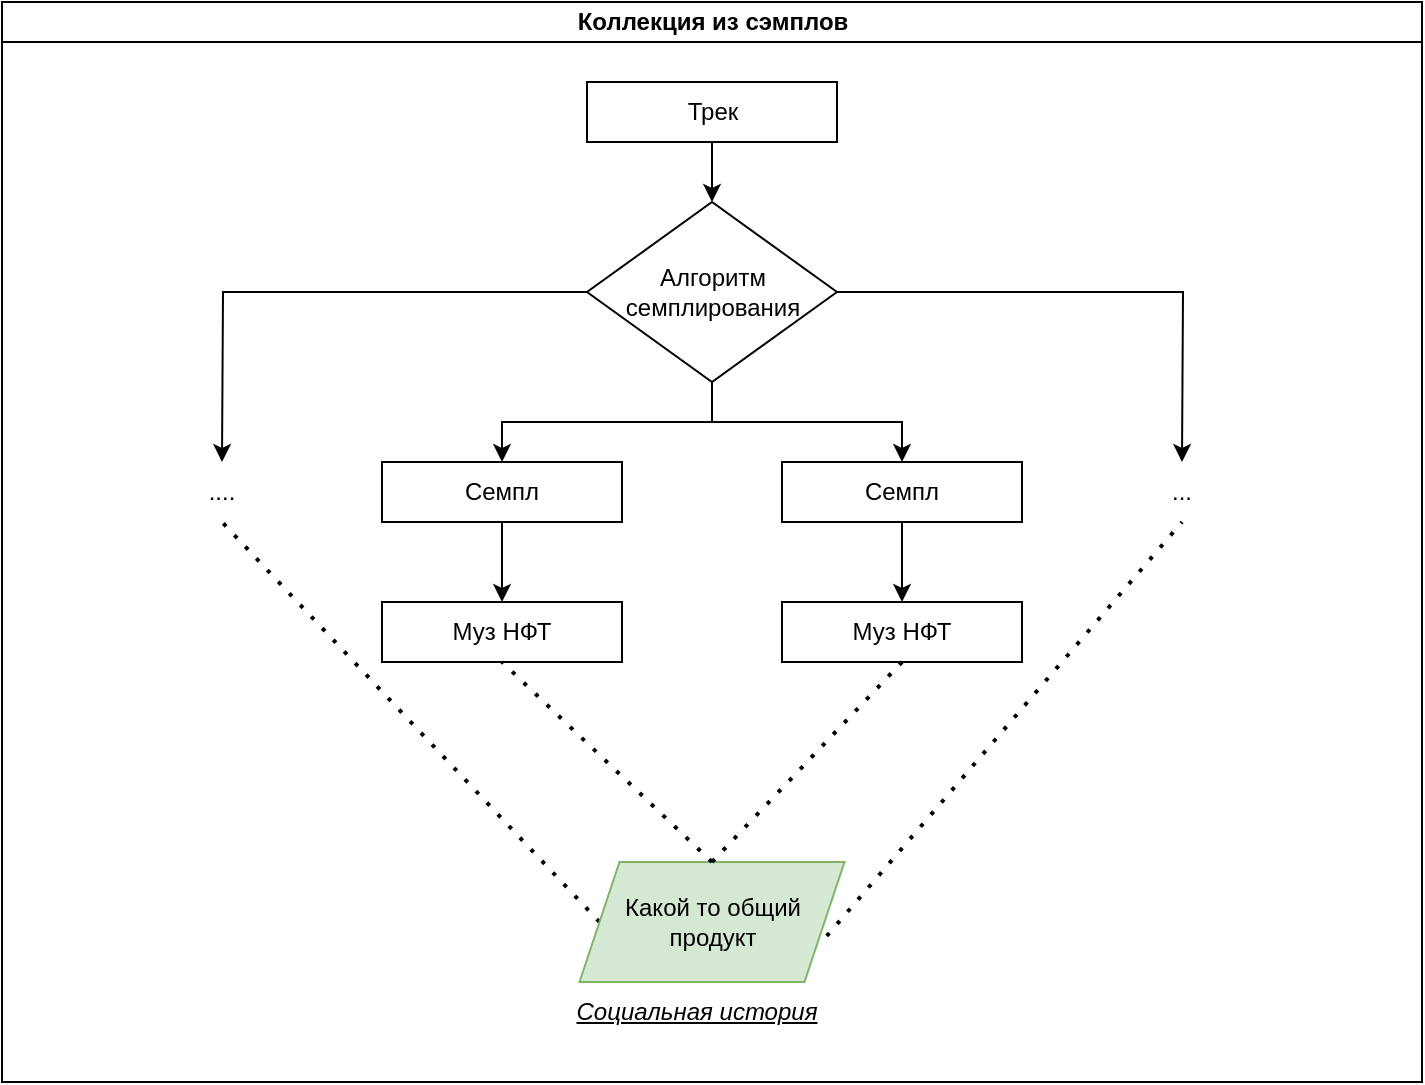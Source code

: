 <mxfile version="19.0.3" type="github">
  <diagram id="prtHgNgQTEPvFCAcTncT" name="Page-1">
    <mxGraphModel dx="788" dy="393" grid="1" gridSize="10" guides="1" tooltips="1" connect="1" arrows="1" fold="1" page="1" pageScale="1" pageWidth="827" pageHeight="1169" math="0" shadow="0">
      <root>
        <mxCell id="0" />
        <mxCell id="1" parent="0" />
        <mxCell id="dNxyNK7c78bLwvsdeMH5-11" value="Коллекция из сэмплов" style="swimlane;html=1;startSize=20;horizontal=1;containerType=tree;glass=0;" parent="1" vertex="1">
          <mxGeometry x="50" y="30" width="710" height="540" as="geometry" />
        </mxCell>
        <mxCell id="DcbLA-Xsh4hKNOqJJlx9-2" value="Трек" style="rounded=0;whiteSpace=wrap;html=1;" vertex="1" parent="dNxyNK7c78bLwvsdeMH5-11">
          <mxGeometry x="292.5" y="40" width="125" height="30" as="geometry" />
        </mxCell>
        <mxCell id="DcbLA-Xsh4hKNOqJJlx9-6" style="edgeStyle=orthogonalEdgeStyle;rounded=0;orthogonalLoop=1;jettySize=auto;html=1;entryX=0.5;entryY=0;entryDx=0;entryDy=0;" edge="1" parent="dNxyNK7c78bLwvsdeMH5-11" source="DcbLA-Xsh4hKNOqJJlx9-4" target="DcbLA-Xsh4hKNOqJJlx9-5">
          <mxGeometry relative="1" as="geometry" />
        </mxCell>
        <mxCell id="DcbLA-Xsh4hKNOqJJlx9-10" style="edgeStyle=orthogonalEdgeStyle;rounded=0;orthogonalLoop=1;jettySize=auto;html=1;entryX=0.5;entryY=0;entryDx=0;entryDy=0;" edge="1" parent="dNxyNK7c78bLwvsdeMH5-11" source="DcbLA-Xsh4hKNOqJJlx9-4" target="DcbLA-Xsh4hKNOqJJlx9-9">
          <mxGeometry relative="1" as="geometry" />
        </mxCell>
        <mxCell id="DcbLA-Xsh4hKNOqJJlx9-4" value="Алгоритм&lt;br&gt;семплирования" style="rhombus;whiteSpace=wrap;html=1;direction=south;" vertex="1" parent="dNxyNK7c78bLwvsdeMH5-11">
          <mxGeometry x="292.5" y="100" width="125" height="90" as="geometry" />
        </mxCell>
        <mxCell id="DcbLA-Xsh4hKNOqJJlx9-17" style="edgeStyle=orthogonalEdgeStyle;rounded=0;orthogonalLoop=1;jettySize=auto;html=1;" edge="1" parent="dNxyNK7c78bLwvsdeMH5-11" source="DcbLA-Xsh4hKNOqJJlx9-5" target="DcbLA-Xsh4hKNOqJJlx9-16">
          <mxGeometry relative="1" as="geometry" />
        </mxCell>
        <mxCell id="DcbLA-Xsh4hKNOqJJlx9-5" value="Семпл" style="rounded=0;whiteSpace=wrap;html=1;" vertex="1" parent="dNxyNK7c78bLwvsdeMH5-11">
          <mxGeometry x="190" y="230" width="120" height="30" as="geometry" />
        </mxCell>
        <mxCell id="DcbLA-Xsh4hKNOqJJlx9-22" style="edgeStyle=orthogonalEdgeStyle;rounded=0;orthogonalLoop=1;jettySize=auto;html=1;entryX=0.5;entryY=0;entryDx=0;entryDy=0;" edge="1" parent="dNxyNK7c78bLwvsdeMH5-11" source="DcbLA-Xsh4hKNOqJJlx9-9" target="DcbLA-Xsh4hKNOqJJlx9-21">
          <mxGeometry relative="1" as="geometry" />
        </mxCell>
        <mxCell id="DcbLA-Xsh4hKNOqJJlx9-9" value="Семпл" style="rounded=0;whiteSpace=wrap;html=1;" vertex="1" parent="dNxyNK7c78bLwvsdeMH5-11">
          <mxGeometry x="390" y="230" width="120" height="30" as="geometry" />
        </mxCell>
        <mxCell id="DcbLA-Xsh4hKNOqJJlx9-14" value="...." style="text;html=1;strokeColor=none;fillColor=none;align=center;verticalAlign=middle;whiteSpace=wrap;rounded=0;" vertex="1" parent="dNxyNK7c78bLwvsdeMH5-11">
          <mxGeometry x="80" y="230" width="60" height="30" as="geometry" />
        </mxCell>
        <mxCell id="DcbLA-Xsh4hKNOqJJlx9-15" value="..." style="text;html=1;strokeColor=none;fillColor=none;align=center;verticalAlign=middle;whiteSpace=wrap;rounded=0;" vertex="1" parent="dNxyNK7c78bLwvsdeMH5-11">
          <mxGeometry x="560" y="230" width="60" height="30" as="geometry" />
        </mxCell>
        <mxCell id="DcbLA-Xsh4hKNOqJJlx9-16" value="Муз НФТ" style="rounded=0;whiteSpace=wrap;html=1;" vertex="1" parent="dNxyNK7c78bLwvsdeMH5-11">
          <mxGeometry x="190" y="300" width="120" height="30" as="geometry" />
        </mxCell>
        <mxCell id="DcbLA-Xsh4hKNOqJJlx9-21" value="Муз НФТ" style="rounded=0;whiteSpace=wrap;html=1;" vertex="1" parent="dNxyNK7c78bLwvsdeMH5-11">
          <mxGeometry x="390" y="300" width="120" height="30" as="geometry" />
        </mxCell>
        <mxCell id="DcbLA-Xsh4hKNOqJJlx9-24" value="" style="endArrow=none;dashed=1;html=1;dashPattern=1 3;strokeWidth=2;rounded=0;entryX=0.5;entryY=1;entryDx=0;entryDy=0;exitX=0;exitY=0.5;exitDx=0;exitDy=0;" edge="1" parent="dNxyNK7c78bLwvsdeMH5-11" source="DcbLA-Xsh4hKNOqJJlx9-25" target="DcbLA-Xsh4hKNOqJJlx9-14">
          <mxGeometry width="50" height="50" relative="1" as="geometry">
            <mxPoint x="230" y="410" as="sourcePoint" />
            <mxPoint x="130" y="240" as="targetPoint" />
          </mxGeometry>
        </mxCell>
        <mxCell id="DcbLA-Xsh4hKNOqJJlx9-25" value="Какой то общий&lt;br&gt;продукт" style="shape=parallelogram;perimeter=parallelogramPerimeter;whiteSpace=wrap;html=1;fixedSize=1;fillColor=#d5e8d4;strokeColor=#82b366;" vertex="1" parent="dNxyNK7c78bLwvsdeMH5-11">
          <mxGeometry x="288.75" y="430" width="132.5" height="60" as="geometry" />
        </mxCell>
        <mxCell id="DcbLA-Xsh4hKNOqJJlx9-26" value="&lt;i&gt;&lt;u&gt;Социальная история&lt;/u&gt;&lt;/i&gt;" style="text;html=1;strokeColor=none;fillColor=none;align=center;verticalAlign=middle;whiteSpace=wrap;rounded=0;" vertex="1" parent="dNxyNK7c78bLwvsdeMH5-11">
          <mxGeometry x="260" y="490" width="175" height="30" as="geometry" />
        </mxCell>
        <mxCell id="DcbLA-Xsh4hKNOqJJlx9-27" value="" style="endArrow=none;dashed=1;html=1;dashPattern=1 3;strokeWidth=2;rounded=0;entryX=0.5;entryY=1;entryDx=0;entryDy=0;exitX=0.5;exitY=0;exitDx=0;exitDy=0;" edge="1" parent="dNxyNK7c78bLwvsdeMH5-11" source="DcbLA-Xsh4hKNOqJJlx9-25" target="DcbLA-Xsh4hKNOqJJlx9-16">
          <mxGeometry width="50" height="50" relative="1" as="geometry">
            <mxPoint x="191" y="460" as="sourcePoint" />
            <mxPoint x="241" y="410" as="targetPoint" />
          </mxGeometry>
        </mxCell>
        <mxCell id="DcbLA-Xsh4hKNOqJJlx9-28" value="" style="endArrow=none;dashed=1;html=1;dashPattern=1 3;strokeWidth=2;rounded=0;entryX=0.5;entryY=1;entryDx=0;entryDy=0;exitX=0.5;exitY=0;exitDx=0;exitDy=0;" edge="1" parent="dNxyNK7c78bLwvsdeMH5-11" source="DcbLA-Xsh4hKNOqJJlx9-25" target="DcbLA-Xsh4hKNOqJJlx9-21">
          <mxGeometry width="50" height="50" relative="1" as="geometry">
            <mxPoint x="441" y="400" as="sourcePoint" />
            <mxPoint x="491" y="350" as="targetPoint" />
          </mxGeometry>
        </mxCell>
        <mxCell id="DcbLA-Xsh4hKNOqJJlx9-29" value="" style="endArrow=none;dashed=1;html=1;dashPattern=1 3;strokeWidth=2;rounded=0;entryX=0.5;entryY=1;entryDx=0;entryDy=0;exitX=0.933;exitY=0.617;exitDx=0;exitDy=0;exitPerimeter=0;" edge="1" parent="dNxyNK7c78bLwvsdeMH5-11" source="DcbLA-Xsh4hKNOqJJlx9-25" target="DcbLA-Xsh4hKNOqJJlx9-15">
          <mxGeometry width="50" height="50" relative="1" as="geometry">
            <mxPoint x="550" y="330" as="sourcePoint" />
            <mxPoint x="600" y="280" as="targetPoint" />
          </mxGeometry>
        </mxCell>
        <mxCell id="DcbLA-Xsh4hKNOqJJlx9-3" style="edgeStyle=orthogonalEdgeStyle;rounded=0;orthogonalLoop=1;jettySize=auto;html=1;exitX=0.5;exitY=1;exitDx=0;exitDy=0;" edge="1" parent="1" source="DcbLA-Xsh4hKNOqJJlx9-2">
          <mxGeometry relative="1" as="geometry">
            <mxPoint x="405" y="130" as="targetPoint" />
          </mxGeometry>
        </mxCell>
        <mxCell id="DcbLA-Xsh4hKNOqJJlx9-11" style="edgeStyle=orthogonalEdgeStyle;rounded=0;orthogonalLoop=1;jettySize=auto;html=1;" edge="1" parent="1" source="DcbLA-Xsh4hKNOqJJlx9-4">
          <mxGeometry relative="1" as="geometry">
            <mxPoint x="640" y="260" as="targetPoint" />
          </mxGeometry>
        </mxCell>
        <mxCell id="DcbLA-Xsh4hKNOqJJlx9-13" style="edgeStyle=orthogonalEdgeStyle;rounded=0;orthogonalLoop=1;jettySize=auto;html=1;" edge="1" parent="1" source="DcbLA-Xsh4hKNOqJJlx9-4">
          <mxGeometry relative="1" as="geometry">
            <mxPoint x="160.0" y="260" as="targetPoint" />
          </mxGeometry>
        </mxCell>
      </root>
    </mxGraphModel>
  </diagram>
</mxfile>
